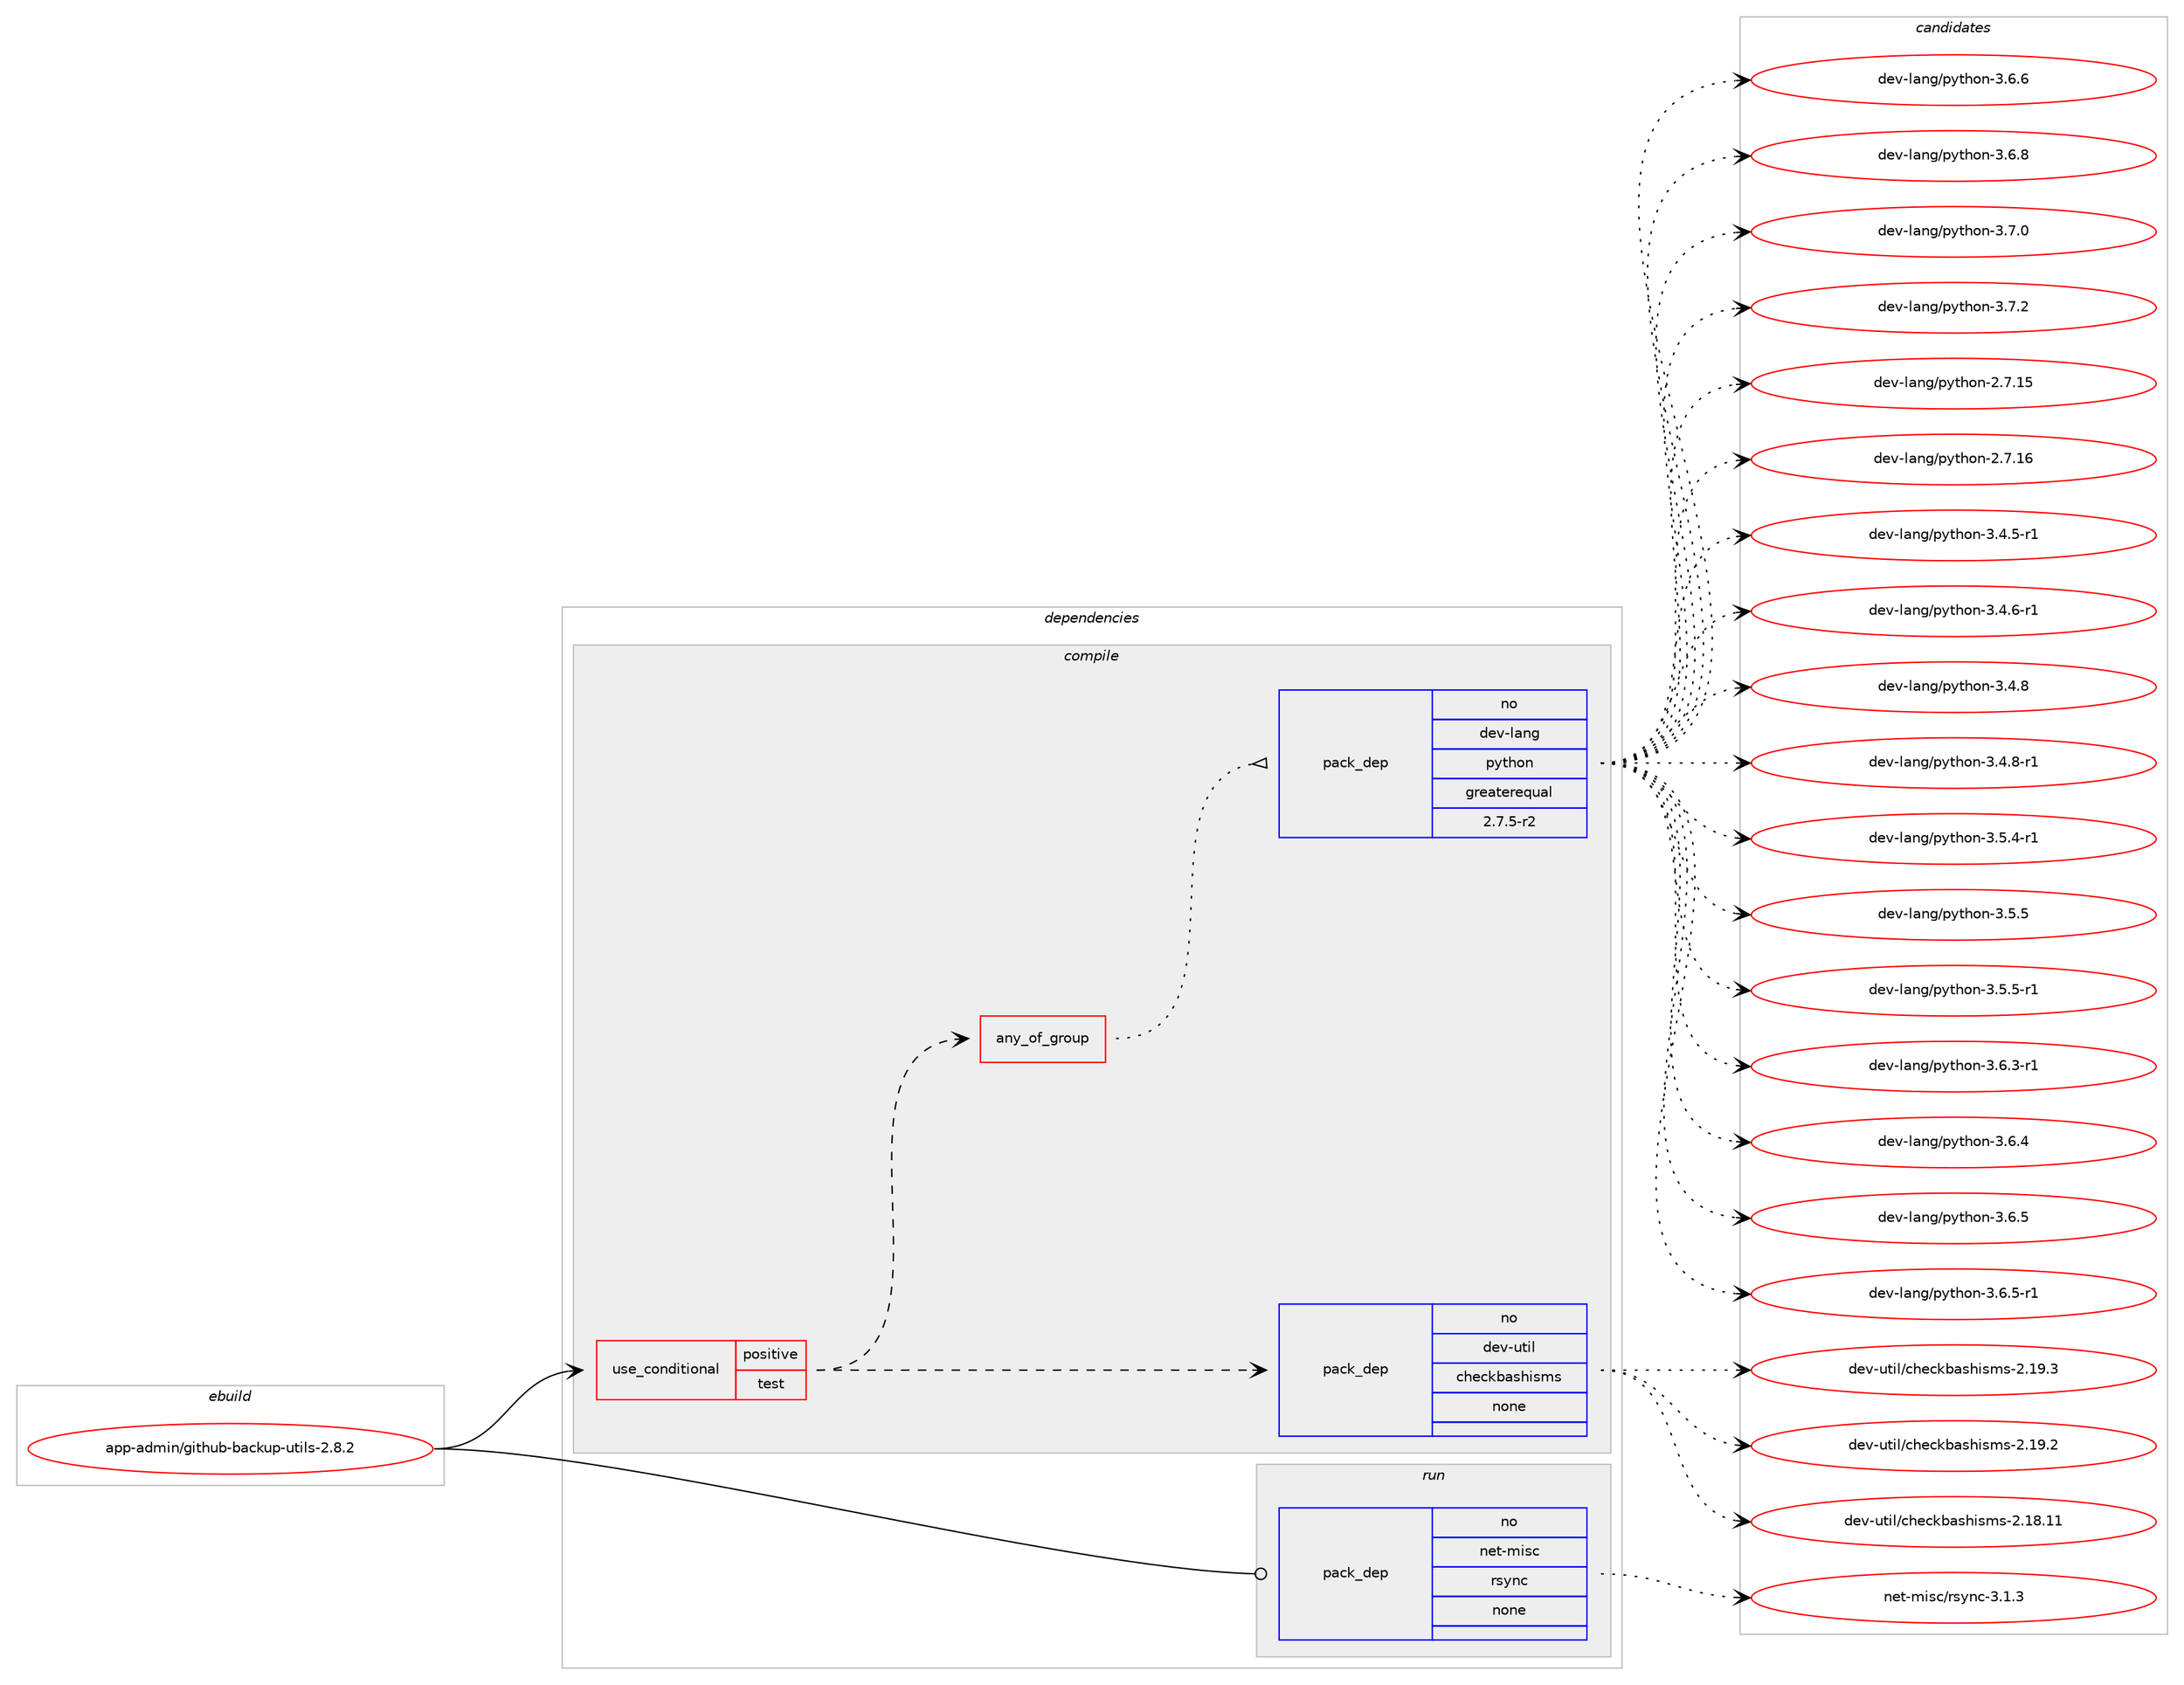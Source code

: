 digraph prolog {

# *************
# Graph options
# *************

newrank=true;
concentrate=true;
compound=true;
graph [rankdir=LR,fontname=Helvetica,fontsize=10,ranksep=1.5];#, ranksep=2.5, nodesep=0.2];
edge  [arrowhead=vee];
node  [fontname=Helvetica,fontsize=10];

# **********
# The ebuild
# **********

subgraph cluster_leftcol {
color=gray;
rank=same;
label=<<i>ebuild</i>>;
id [label="app-admin/github-backup-utils-2.8.2", color=red, width=4, href="../app-admin/github-backup-utils-2.8.2.svg"];
}

# ****************
# The dependencies
# ****************

subgraph cluster_midcol {
color=gray;
label=<<i>dependencies</i>>;
subgraph cluster_compile {
fillcolor="#eeeeee";
style=filled;
label=<<i>compile</i>>;
subgraph cond35 {
dependency274 [label=<<TABLE BORDER="0" CELLBORDER="1" CELLSPACING="0" CELLPADDING="4"><TR><TD ROWSPAN="3" CELLPADDING="10">use_conditional</TD></TR><TR><TD>positive</TD></TR><TR><TD>test</TD></TR></TABLE>>, shape=none, color=red];
subgraph pack208 {
dependency275 [label=<<TABLE BORDER="0" CELLBORDER="1" CELLSPACING="0" CELLPADDING="4" WIDTH="220"><TR><TD ROWSPAN="6" CELLPADDING="30">pack_dep</TD></TR><TR><TD WIDTH="110">no</TD></TR><TR><TD>dev-util</TD></TR><TR><TD>checkbashisms</TD></TR><TR><TD>none</TD></TR><TR><TD></TD></TR></TABLE>>, shape=none, color=blue];
}
dependency274:e -> dependency275:w [weight=20,style="dashed",arrowhead="vee"];
subgraph any33 {
dependency276 [label=<<TABLE BORDER="0" CELLBORDER="1" CELLSPACING="0" CELLPADDING="4"><TR><TD CELLPADDING="10">any_of_group</TD></TR></TABLE>>, shape=none, color=red];subgraph pack209 {
dependency277 [label=<<TABLE BORDER="0" CELLBORDER="1" CELLSPACING="0" CELLPADDING="4" WIDTH="220"><TR><TD ROWSPAN="6" CELLPADDING="30">pack_dep</TD></TR><TR><TD WIDTH="110">no</TD></TR><TR><TD>dev-lang</TD></TR><TR><TD>python</TD></TR><TR><TD>greaterequal</TD></TR><TR><TD>2.7.5-r2</TD></TR></TABLE>>, shape=none, color=blue];
}
dependency276:e -> dependency277:w [weight=20,style="dotted",arrowhead="oinv"];
}
dependency274:e -> dependency276:w [weight=20,style="dashed",arrowhead="vee"];
}
id:e -> dependency274:w [weight=20,style="solid",arrowhead="vee"];
}
subgraph cluster_compileandrun {
fillcolor="#eeeeee";
style=filled;
label=<<i>compile and run</i>>;
}
subgraph cluster_run {
fillcolor="#eeeeee";
style=filled;
label=<<i>run</i>>;
subgraph pack210 {
dependency278 [label=<<TABLE BORDER="0" CELLBORDER="1" CELLSPACING="0" CELLPADDING="4" WIDTH="220"><TR><TD ROWSPAN="6" CELLPADDING="30">pack_dep</TD></TR><TR><TD WIDTH="110">no</TD></TR><TR><TD>net-misc</TD></TR><TR><TD>rsync</TD></TR><TR><TD>none</TD></TR><TR><TD></TD></TR></TABLE>>, shape=none, color=blue];
}
id:e -> dependency278:w [weight=20,style="solid",arrowhead="odot"];
}
}

# **************
# The candidates
# **************

subgraph cluster_choices {
rank=same;
color=gray;
label=<<i>candidates</i>>;

subgraph choice208 {
color=black;
nodesep=1;
choice10010111845117116105108479910410199107989711510410511510911545504649574650 [label="dev-util/checkbashisms-2.19.2", color=red, width=4,href="../dev-util/checkbashisms-2.19.2.svg"];
choice1001011184511711610510847991041019910798971151041051151091154550464956464949 [label="dev-util/checkbashisms-2.18.11", color=red, width=4,href="../dev-util/checkbashisms-2.18.11.svg"];
choice10010111845117116105108479910410199107989711510410511510911545504649574651 [label="dev-util/checkbashisms-2.19.3", color=red, width=4,href="../dev-util/checkbashisms-2.19.3.svg"];
dependency275:e -> choice10010111845117116105108479910410199107989711510410511510911545504649574650:w [style=dotted,weight="100"];
dependency275:e -> choice1001011184511711610510847991041019910798971151041051151091154550464956464949:w [style=dotted,weight="100"];
dependency275:e -> choice10010111845117116105108479910410199107989711510410511510911545504649574651:w [style=dotted,weight="100"];
}
subgraph choice209 {
color=black;
nodesep=1;
choice10010111845108971101034711212111610411111045504655464953 [label="dev-lang/python-2.7.15", color=red, width=4,href="../dev-lang/python-2.7.15.svg"];
choice10010111845108971101034711212111610411111045504655464954 [label="dev-lang/python-2.7.16", color=red, width=4,href="../dev-lang/python-2.7.16.svg"];
choice1001011184510897110103471121211161041111104551465246534511449 [label="dev-lang/python-3.4.5-r1", color=red, width=4,href="../dev-lang/python-3.4.5-r1.svg"];
choice1001011184510897110103471121211161041111104551465246544511449 [label="dev-lang/python-3.4.6-r1", color=red, width=4,href="../dev-lang/python-3.4.6-r1.svg"];
choice100101118451089711010347112121116104111110455146524656 [label="dev-lang/python-3.4.8", color=red, width=4,href="../dev-lang/python-3.4.8.svg"];
choice1001011184510897110103471121211161041111104551465246564511449 [label="dev-lang/python-3.4.8-r1", color=red, width=4,href="../dev-lang/python-3.4.8-r1.svg"];
choice1001011184510897110103471121211161041111104551465346524511449 [label="dev-lang/python-3.5.4-r1", color=red, width=4,href="../dev-lang/python-3.5.4-r1.svg"];
choice100101118451089711010347112121116104111110455146534653 [label="dev-lang/python-3.5.5", color=red, width=4,href="../dev-lang/python-3.5.5.svg"];
choice1001011184510897110103471121211161041111104551465346534511449 [label="dev-lang/python-3.5.5-r1", color=red, width=4,href="../dev-lang/python-3.5.5-r1.svg"];
choice1001011184510897110103471121211161041111104551465446514511449 [label="dev-lang/python-3.6.3-r1", color=red, width=4,href="../dev-lang/python-3.6.3-r1.svg"];
choice100101118451089711010347112121116104111110455146544652 [label="dev-lang/python-3.6.4", color=red, width=4,href="../dev-lang/python-3.6.4.svg"];
choice100101118451089711010347112121116104111110455146544653 [label="dev-lang/python-3.6.5", color=red, width=4,href="../dev-lang/python-3.6.5.svg"];
choice1001011184510897110103471121211161041111104551465446534511449 [label="dev-lang/python-3.6.5-r1", color=red, width=4,href="../dev-lang/python-3.6.5-r1.svg"];
choice100101118451089711010347112121116104111110455146544654 [label="dev-lang/python-3.6.6", color=red, width=4,href="../dev-lang/python-3.6.6.svg"];
choice100101118451089711010347112121116104111110455146544656 [label="dev-lang/python-3.6.8", color=red, width=4,href="../dev-lang/python-3.6.8.svg"];
choice100101118451089711010347112121116104111110455146554648 [label="dev-lang/python-3.7.0", color=red, width=4,href="../dev-lang/python-3.7.0.svg"];
choice100101118451089711010347112121116104111110455146554650 [label="dev-lang/python-3.7.2", color=red, width=4,href="../dev-lang/python-3.7.2.svg"];
dependency277:e -> choice10010111845108971101034711212111610411111045504655464953:w [style=dotted,weight="100"];
dependency277:e -> choice10010111845108971101034711212111610411111045504655464954:w [style=dotted,weight="100"];
dependency277:e -> choice1001011184510897110103471121211161041111104551465246534511449:w [style=dotted,weight="100"];
dependency277:e -> choice1001011184510897110103471121211161041111104551465246544511449:w [style=dotted,weight="100"];
dependency277:e -> choice100101118451089711010347112121116104111110455146524656:w [style=dotted,weight="100"];
dependency277:e -> choice1001011184510897110103471121211161041111104551465246564511449:w [style=dotted,weight="100"];
dependency277:e -> choice1001011184510897110103471121211161041111104551465346524511449:w [style=dotted,weight="100"];
dependency277:e -> choice100101118451089711010347112121116104111110455146534653:w [style=dotted,weight="100"];
dependency277:e -> choice1001011184510897110103471121211161041111104551465346534511449:w [style=dotted,weight="100"];
dependency277:e -> choice1001011184510897110103471121211161041111104551465446514511449:w [style=dotted,weight="100"];
dependency277:e -> choice100101118451089711010347112121116104111110455146544652:w [style=dotted,weight="100"];
dependency277:e -> choice100101118451089711010347112121116104111110455146544653:w [style=dotted,weight="100"];
dependency277:e -> choice1001011184510897110103471121211161041111104551465446534511449:w [style=dotted,weight="100"];
dependency277:e -> choice100101118451089711010347112121116104111110455146544654:w [style=dotted,weight="100"];
dependency277:e -> choice100101118451089711010347112121116104111110455146544656:w [style=dotted,weight="100"];
dependency277:e -> choice100101118451089711010347112121116104111110455146554648:w [style=dotted,weight="100"];
dependency277:e -> choice100101118451089711010347112121116104111110455146554650:w [style=dotted,weight="100"];
}
subgraph choice210 {
color=black;
nodesep=1;
choice11010111645109105115994711411512111099455146494651 [label="net-misc/rsync-3.1.3", color=red, width=4,href="../net-misc/rsync-3.1.3.svg"];
dependency278:e -> choice11010111645109105115994711411512111099455146494651:w [style=dotted,weight="100"];
}
}

}
